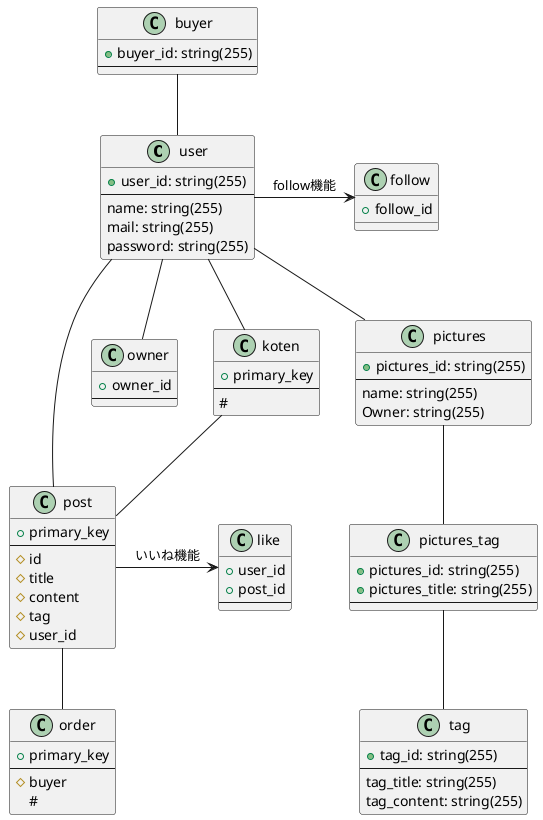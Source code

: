 @startuml
    class user {
        + user_id: string(255)
        ---
        name: string(255)
        mail: string(255)
        password: string(255)
    }
    class buyer {
        + buyer_id: string(255)
        ---
    }
    class owner{
        + owner_id
        ---
    }
    class follow{
        + follow_id
    }

    class pictures{
    + pictures_id: string(255)
    ---
    name: string(255)
    Owner: string(255)
    }
    class pictures_tag{
    + pictures_id: string(255)
    + pictures_title: string(255)
    ---
    }
    class tag{
    + tag_id: string(255)
    ---
    tag_title: string(255)
    tag_content: string(255)
}
    class koten{
        + primary_key
        ---
        #
    }
class like{
        + user_id
        + post_id
        ---
}
class post{
        + primary_key
        ---
        # id
        # title
        # content
        # tag
        # user_id
    }
class order{
        + primary_key
        ---
        # buyer
        #
    }

buyer -- user
user -- owner
user -- post
user -- pictures
user -> follow:follow機能
user -- koten

pictures -- pictures_tag
pictures_tag -- tag

koten -- post
post -> like:いいね機能
post -- order
@enduml